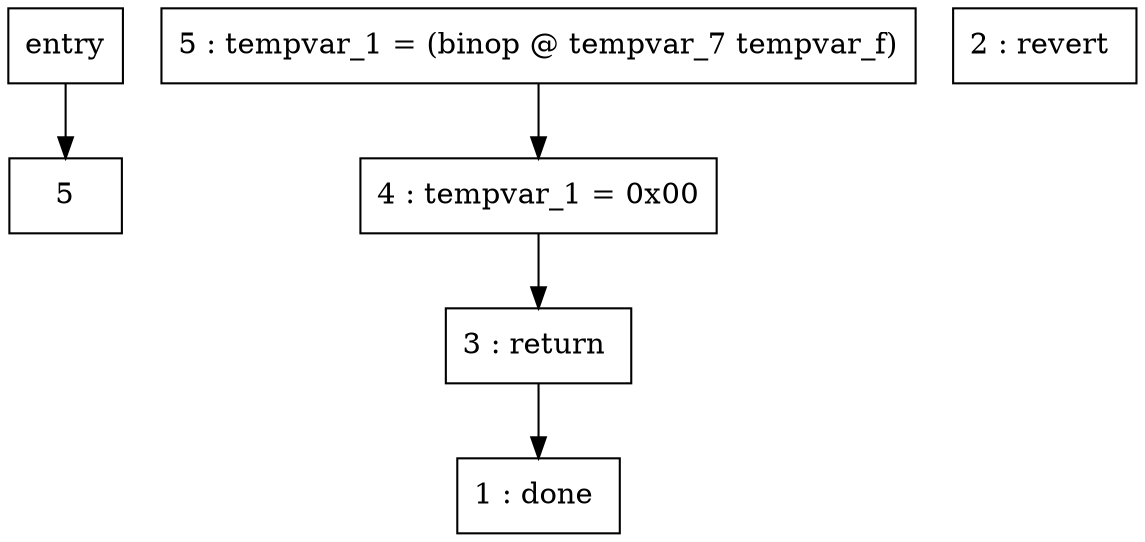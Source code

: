 digraph mygraph {
  node [shape=box];

  "entry"
  "entry" -> "5"
"4 : tempvar_1 = 0x00"
"4 : tempvar_1 = 0x00" -> "3 : return "
"2 : revert "

"1 : done "

"5 : tempvar_1 = (binop @ tempvar_7 tempvar_f)"
"5 : tempvar_1 = (binop @ tempvar_7 tempvar_f)" -> "4 : tempvar_1 = 0x00"
"3 : return "
"3 : return " -> "1 : done "
}
